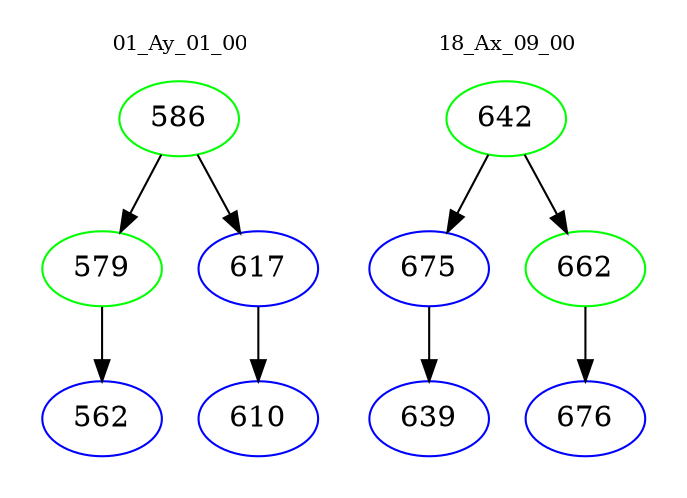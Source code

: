 digraph{
subgraph cluster_0 {
color = white
label = "01_Ay_01_00";
fontsize=10;
T0_586 [label="586", color="green"]
T0_586 -> T0_579 [color="black"]
T0_579 [label="579", color="green"]
T0_579 -> T0_562 [color="black"]
T0_562 [label="562", color="blue"]
T0_586 -> T0_617 [color="black"]
T0_617 [label="617", color="blue"]
T0_617 -> T0_610 [color="black"]
T0_610 [label="610", color="blue"]
}
subgraph cluster_1 {
color = white
label = "18_Ax_09_00";
fontsize=10;
T1_642 [label="642", color="green"]
T1_642 -> T1_675 [color="black"]
T1_675 [label="675", color="blue"]
T1_675 -> T1_639 [color="black"]
T1_639 [label="639", color="blue"]
T1_642 -> T1_662 [color="black"]
T1_662 [label="662", color="green"]
T1_662 -> T1_676 [color="black"]
T1_676 [label="676", color="blue"]
}
}
